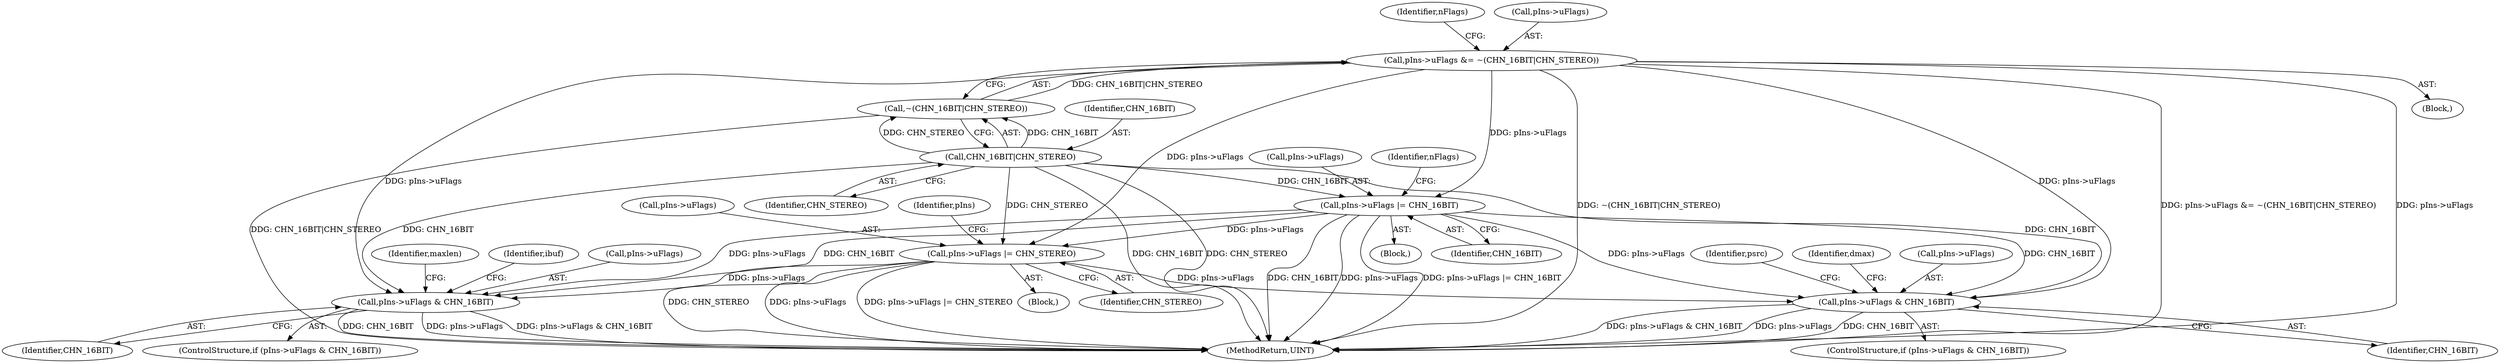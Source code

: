 digraph "0_gstreamer_bc2cdd57d549ab3ba59782e9b395d0cd683fd3ac@pointer" {
"1000175" [label="(Call,pIns->uFlags |= CHN_STEREO)"];
"1000162" [label="(Call,pIns->uFlags |= CHN_16BIT)"];
"1000146" [label="(Call,pIns->uFlags &= ~(CHN_16BIT|CHN_STEREO))"];
"1000150" [label="(Call,~(CHN_16BIT|CHN_STEREO))"];
"1000151" [label="(Call,CHN_16BIT|CHN_STEREO)"];
"1001218" [label="(Call,pIns->uFlags & CHN_16BIT)"];
"1001491" [label="(Call,pIns->uFlags & CHN_16BIT)"];
"1001495" [label="(Identifier,CHN_16BIT)"];
"1001492" [label="(Call,pIns->uFlags)"];
"1000153" [label="(Identifier,CHN_STEREO)"];
"1000163" [label="(Call,pIns->uFlags)"];
"1001228" [label="(Identifier,psrc)"];
"1000156" [label="(Identifier,nFlags)"];
"1000176" [label="(Call,pIns->uFlags)"];
"1001224" [label="(Identifier,dmax)"];
"1001497" [label="(Identifier,maxlen)"];
"1000146" [label="(Call,pIns->uFlags &= ~(CHN_16BIT|CHN_STEREO))"];
"1000150" [label="(Call,~(CHN_16BIT|CHN_STEREO))"];
"1000179" [label="(Identifier,CHN_STEREO)"];
"1002047" [label="(MethodReturn,UINT)"];
"1001218" [label="(Call,pIns->uFlags & CHN_16BIT)"];
"1000158" [label="(Block,)"];
"1001501" [label="(Identifier,ibuf)"];
"1001217" [label="(ControlStructure,if (pIns->uFlags & CHN_16BIT))"];
"1001219" [label="(Call,pIns->uFlags)"];
"1000152" [label="(Identifier,CHN_16BIT)"];
"1000106" [label="(Block,)"];
"1001490" [label="(ControlStructure,if (pIns->uFlags & CHN_16BIT))"];
"1000151" [label="(Call,CHN_16BIT|CHN_STEREO)"];
"1000162" [label="(Call,pIns->uFlags |= CHN_16BIT)"];
"1000184" [label="(Identifier,pIns)"];
"1000147" [label="(Call,pIns->uFlags)"];
"1001222" [label="(Identifier,CHN_16BIT)"];
"1000169" [label="(Identifier,nFlags)"];
"1000171" [label="(Block,)"];
"1000175" [label="(Call,pIns->uFlags |= CHN_STEREO)"];
"1000166" [label="(Identifier,CHN_16BIT)"];
"1001491" [label="(Call,pIns->uFlags & CHN_16BIT)"];
"1000175" -> "1000171"  [label="AST: "];
"1000175" -> "1000179"  [label="CFG: "];
"1000176" -> "1000175"  [label="AST: "];
"1000179" -> "1000175"  [label="AST: "];
"1000184" -> "1000175"  [label="CFG: "];
"1000175" -> "1002047"  [label="DDG: CHN_STEREO"];
"1000175" -> "1002047"  [label="DDG: pIns->uFlags"];
"1000175" -> "1002047"  [label="DDG: pIns->uFlags |= CHN_STEREO"];
"1000162" -> "1000175"  [label="DDG: pIns->uFlags"];
"1000146" -> "1000175"  [label="DDG: pIns->uFlags"];
"1000151" -> "1000175"  [label="DDG: CHN_STEREO"];
"1000175" -> "1001218"  [label="DDG: pIns->uFlags"];
"1000175" -> "1001491"  [label="DDG: pIns->uFlags"];
"1000162" -> "1000158"  [label="AST: "];
"1000162" -> "1000166"  [label="CFG: "];
"1000163" -> "1000162"  [label="AST: "];
"1000166" -> "1000162"  [label="AST: "];
"1000169" -> "1000162"  [label="CFG: "];
"1000162" -> "1002047"  [label="DDG: CHN_16BIT"];
"1000162" -> "1002047"  [label="DDG: pIns->uFlags"];
"1000162" -> "1002047"  [label="DDG: pIns->uFlags |= CHN_16BIT"];
"1000146" -> "1000162"  [label="DDG: pIns->uFlags"];
"1000151" -> "1000162"  [label="DDG: CHN_16BIT"];
"1000162" -> "1001218"  [label="DDG: pIns->uFlags"];
"1000162" -> "1001218"  [label="DDG: CHN_16BIT"];
"1000162" -> "1001491"  [label="DDG: pIns->uFlags"];
"1000162" -> "1001491"  [label="DDG: CHN_16BIT"];
"1000146" -> "1000106"  [label="AST: "];
"1000146" -> "1000150"  [label="CFG: "];
"1000147" -> "1000146"  [label="AST: "];
"1000150" -> "1000146"  [label="AST: "];
"1000156" -> "1000146"  [label="CFG: "];
"1000146" -> "1002047"  [label="DDG: ~(CHN_16BIT|CHN_STEREO)"];
"1000146" -> "1002047"  [label="DDG: pIns->uFlags &= ~(CHN_16BIT|CHN_STEREO)"];
"1000146" -> "1002047"  [label="DDG: pIns->uFlags"];
"1000150" -> "1000146"  [label="DDG: CHN_16BIT|CHN_STEREO"];
"1000146" -> "1001218"  [label="DDG: pIns->uFlags"];
"1000146" -> "1001491"  [label="DDG: pIns->uFlags"];
"1000150" -> "1000151"  [label="CFG: "];
"1000151" -> "1000150"  [label="AST: "];
"1000150" -> "1002047"  [label="DDG: CHN_16BIT|CHN_STEREO"];
"1000151" -> "1000150"  [label="DDG: CHN_16BIT"];
"1000151" -> "1000150"  [label="DDG: CHN_STEREO"];
"1000151" -> "1000153"  [label="CFG: "];
"1000152" -> "1000151"  [label="AST: "];
"1000153" -> "1000151"  [label="AST: "];
"1000151" -> "1002047"  [label="DDG: CHN_16BIT"];
"1000151" -> "1002047"  [label="DDG: CHN_STEREO"];
"1000151" -> "1001218"  [label="DDG: CHN_16BIT"];
"1000151" -> "1001491"  [label="DDG: CHN_16BIT"];
"1001218" -> "1001217"  [label="AST: "];
"1001218" -> "1001222"  [label="CFG: "];
"1001219" -> "1001218"  [label="AST: "];
"1001222" -> "1001218"  [label="AST: "];
"1001224" -> "1001218"  [label="CFG: "];
"1001228" -> "1001218"  [label="CFG: "];
"1001218" -> "1002047"  [label="DDG: pIns->uFlags & CHN_16BIT"];
"1001218" -> "1002047"  [label="DDG: pIns->uFlags"];
"1001218" -> "1002047"  [label="DDG: CHN_16BIT"];
"1001491" -> "1001490"  [label="AST: "];
"1001491" -> "1001495"  [label="CFG: "];
"1001492" -> "1001491"  [label="AST: "];
"1001495" -> "1001491"  [label="AST: "];
"1001497" -> "1001491"  [label="CFG: "];
"1001501" -> "1001491"  [label="CFG: "];
"1001491" -> "1002047"  [label="DDG: CHN_16BIT"];
"1001491" -> "1002047"  [label="DDG: pIns->uFlags"];
"1001491" -> "1002047"  [label="DDG: pIns->uFlags & CHN_16BIT"];
}
